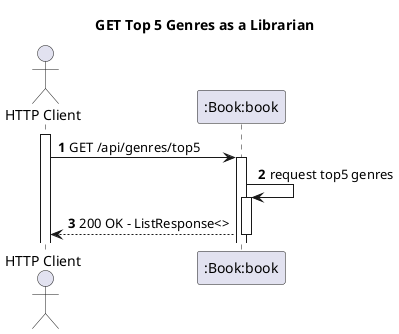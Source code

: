 @startuml
'https://plantuml.com/sequence-diagram
autoactivate on
autonumber

title GET Top 5 Genres as a Librarian

actor "HTTP Client" as User
participant ":Book:book" as Rest

activate User

User -> Rest: GET /api/genres/top5
Rest -> Rest: request top5 genres
Rest --> User: 200 OK - ListResponse<>

@enduml
